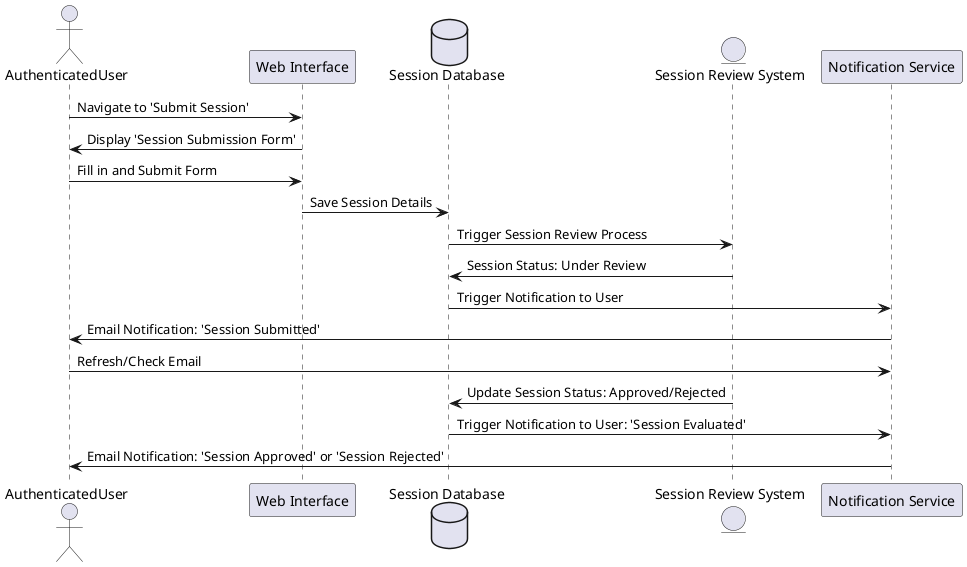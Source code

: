 @startuml
actor AuthenticatedUser as user
participant "Web Interface" as web
database "Session Database" as db
entity "Session Review System" as review
participant "Notification Service" as notify

user -> web : Navigate to 'Submit Session'
web -> user : Display 'Session Submission Form'
user -> web : Fill in and Submit Form
web -> db : Save Session Details
db -> review : Trigger Session Review Process
review -> db : Session Status: Under Review
db -> notify : Trigger Notification to User
notify -> user : Email Notification: 'Session Submitted'
user -> notify : Refresh/Check Email
review -> db : Update Session Status: Approved/Rejected
db -> notify : Trigger Notification to User: 'Session Evaluated'
notify -> user : Email Notification: 'Session Approved' or 'Session Rejected'

@enduml